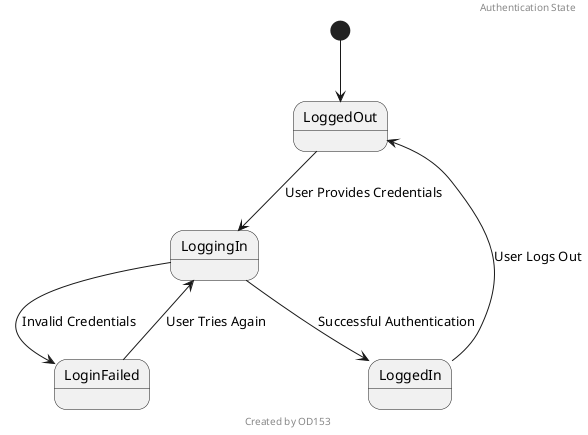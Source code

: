 @startuml
header Authentication State
footer Created by OD153
[*] --> LoggedOut
LoggedOut --> LoggingIn : User Provides Credentials
LoggingIn --> LoggedIn : Successful Authentication
LoggingIn --> LoginFailed : Invalid Credentials
LoginFailed --> LoggingIn : User Tries Again
LoggedIn --> LoggedOut : User Logs Out
@enduml
